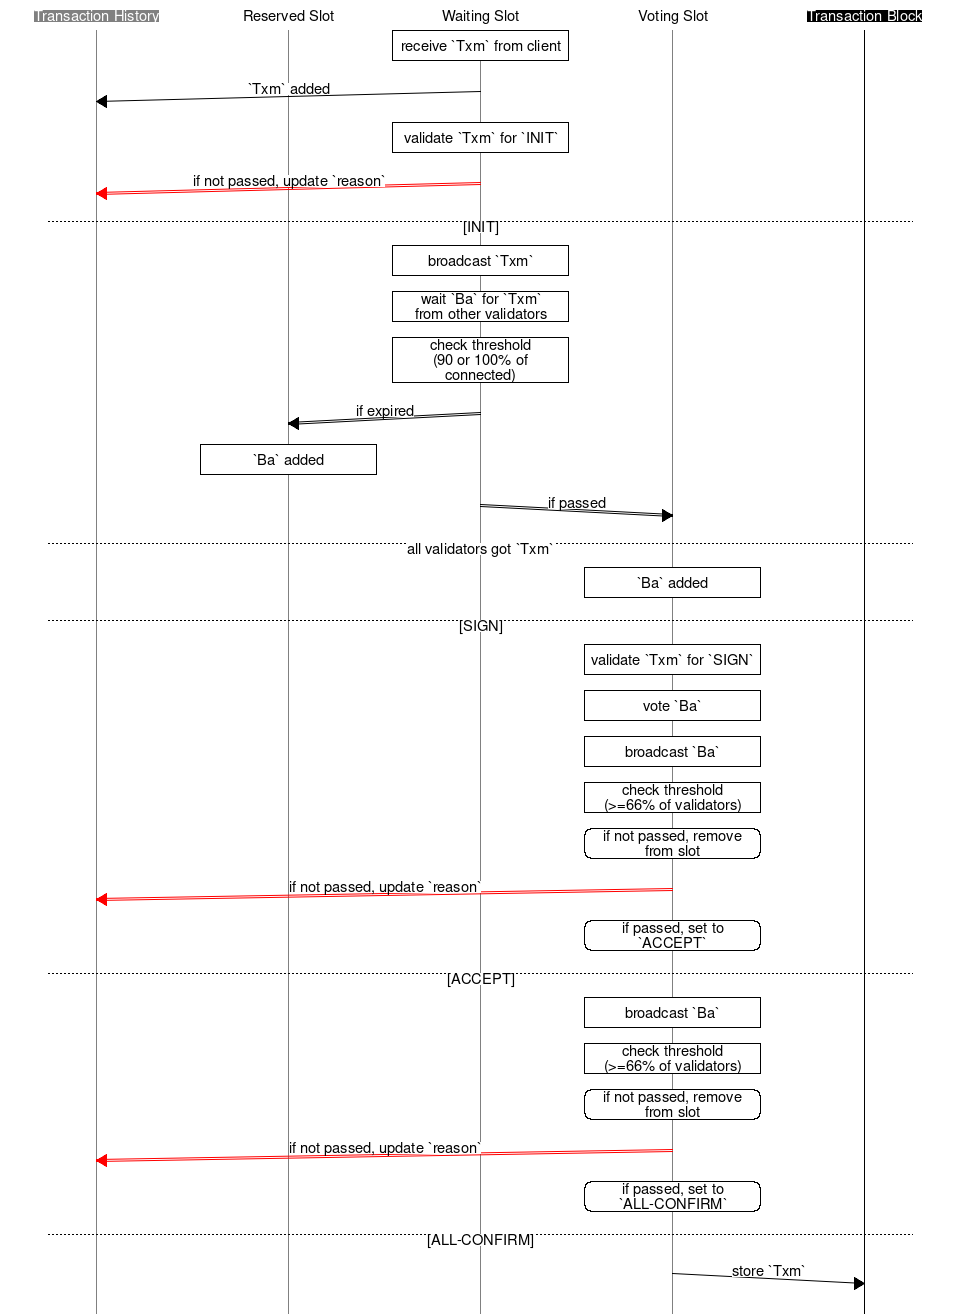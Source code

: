 # Copy this page and paste in https://mscgen.js.org
msc {
    arcgradient="10",
    hscale="1.6",
    wordwraparcs=true;
    
    txh [label="Transaction History", textbgcolor="gray", textcolor="white", linecolor="gray"],
    rs [label="Reserved Slot", linecolor="gray"],
    ws [label="Waiting Slot", linecolor="gray"],
    vs [label="Voting Slot", linecolor="gray"],
    txb [label="Transaction Block", textbgcolor="black", textcolor="white"];
    
    ws box ws   [label="receive `Txm` from client"];
    ws => txh [label="`Txm` added"];
    ws box ws [label="validate `Txm` for `INIT`"];
    
    ws :> txh [label="if not passed, update `reason`", linecolor="red"];
    
    --- [label="[INIT]"];
    
    ws box ws [label="broadcast `Txm`"];
    ws box ws [label="wait `Ba` for `Txm`\nfrom other validators"];
    
    ws box ws [label="check threshold\n(90 or 100% of connected)"];
    
    ws :> rs [label="if expired"];
    rs box rs [label="`Ba` added"];
    
    ws :> vs [label="if passed"];
    --- [label="all validators got `Txm`"];
    vs box vs [label="`Ba` added"];
    
    --- [label="[SIGN]"];
    
    vs box vs [label="validate `Txm` for `SIGN`"];
    vs box vs [label="vote `Ba`"];
    vs box vs [label="broadcast `Ba`"];
    
    vs box vs [label="check threshold\n(>=66% of validators)"];
    
    vs rbox vs [label="if not passed, remove from slot"];
    vs :> txh [label="if not passed, update `reason`", linecolor="red"];
    vs rbox vs [label="if passed, set to `ACCEPT`"];
    
    --- [label="[ACCEPT]"];
    
    vs box vs [label="broadcast `Ba`"];
    vs box vs [label="check threshold\n(>=66% of validators)"];

    vs rbox vs [label="if not passed, remove from slot"];
    vs :> txh [label="if not passed, update `reason`", linecolor="red"];

    vs rbox vs [label="if passed, set to `ALL-CONFIRM`"];
    
    --- [label="[ALL-CONFIRM]"];
    
    vs => txb [label="store `Txm`"];
}
